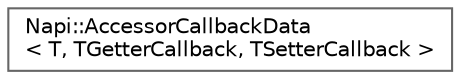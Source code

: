 digraph "Graphical Class Hierarchy"
{
 // LATEX_PDF_SIZE
  bgcolor="transparent";
  edge [fontname=Helvetica,fontsize=10,labelfontname=Helvetica,labelfontsize=10];
  node [fontname=Helvetica,fontsize=10,shape=box,height=0.2,width=0.4];
  rankdir="LR";
  Node0 [id="Node000000",label="Napi::AccessorCallbackData\l\< T, TGetterCallback, TSetterCallback \>",height=0.2,width=0.4,color="grey40", fillcolor="white", style="filled",URL="$struct_napi_1_1_accessor_callback_data.html",tooltip=" "];
}
